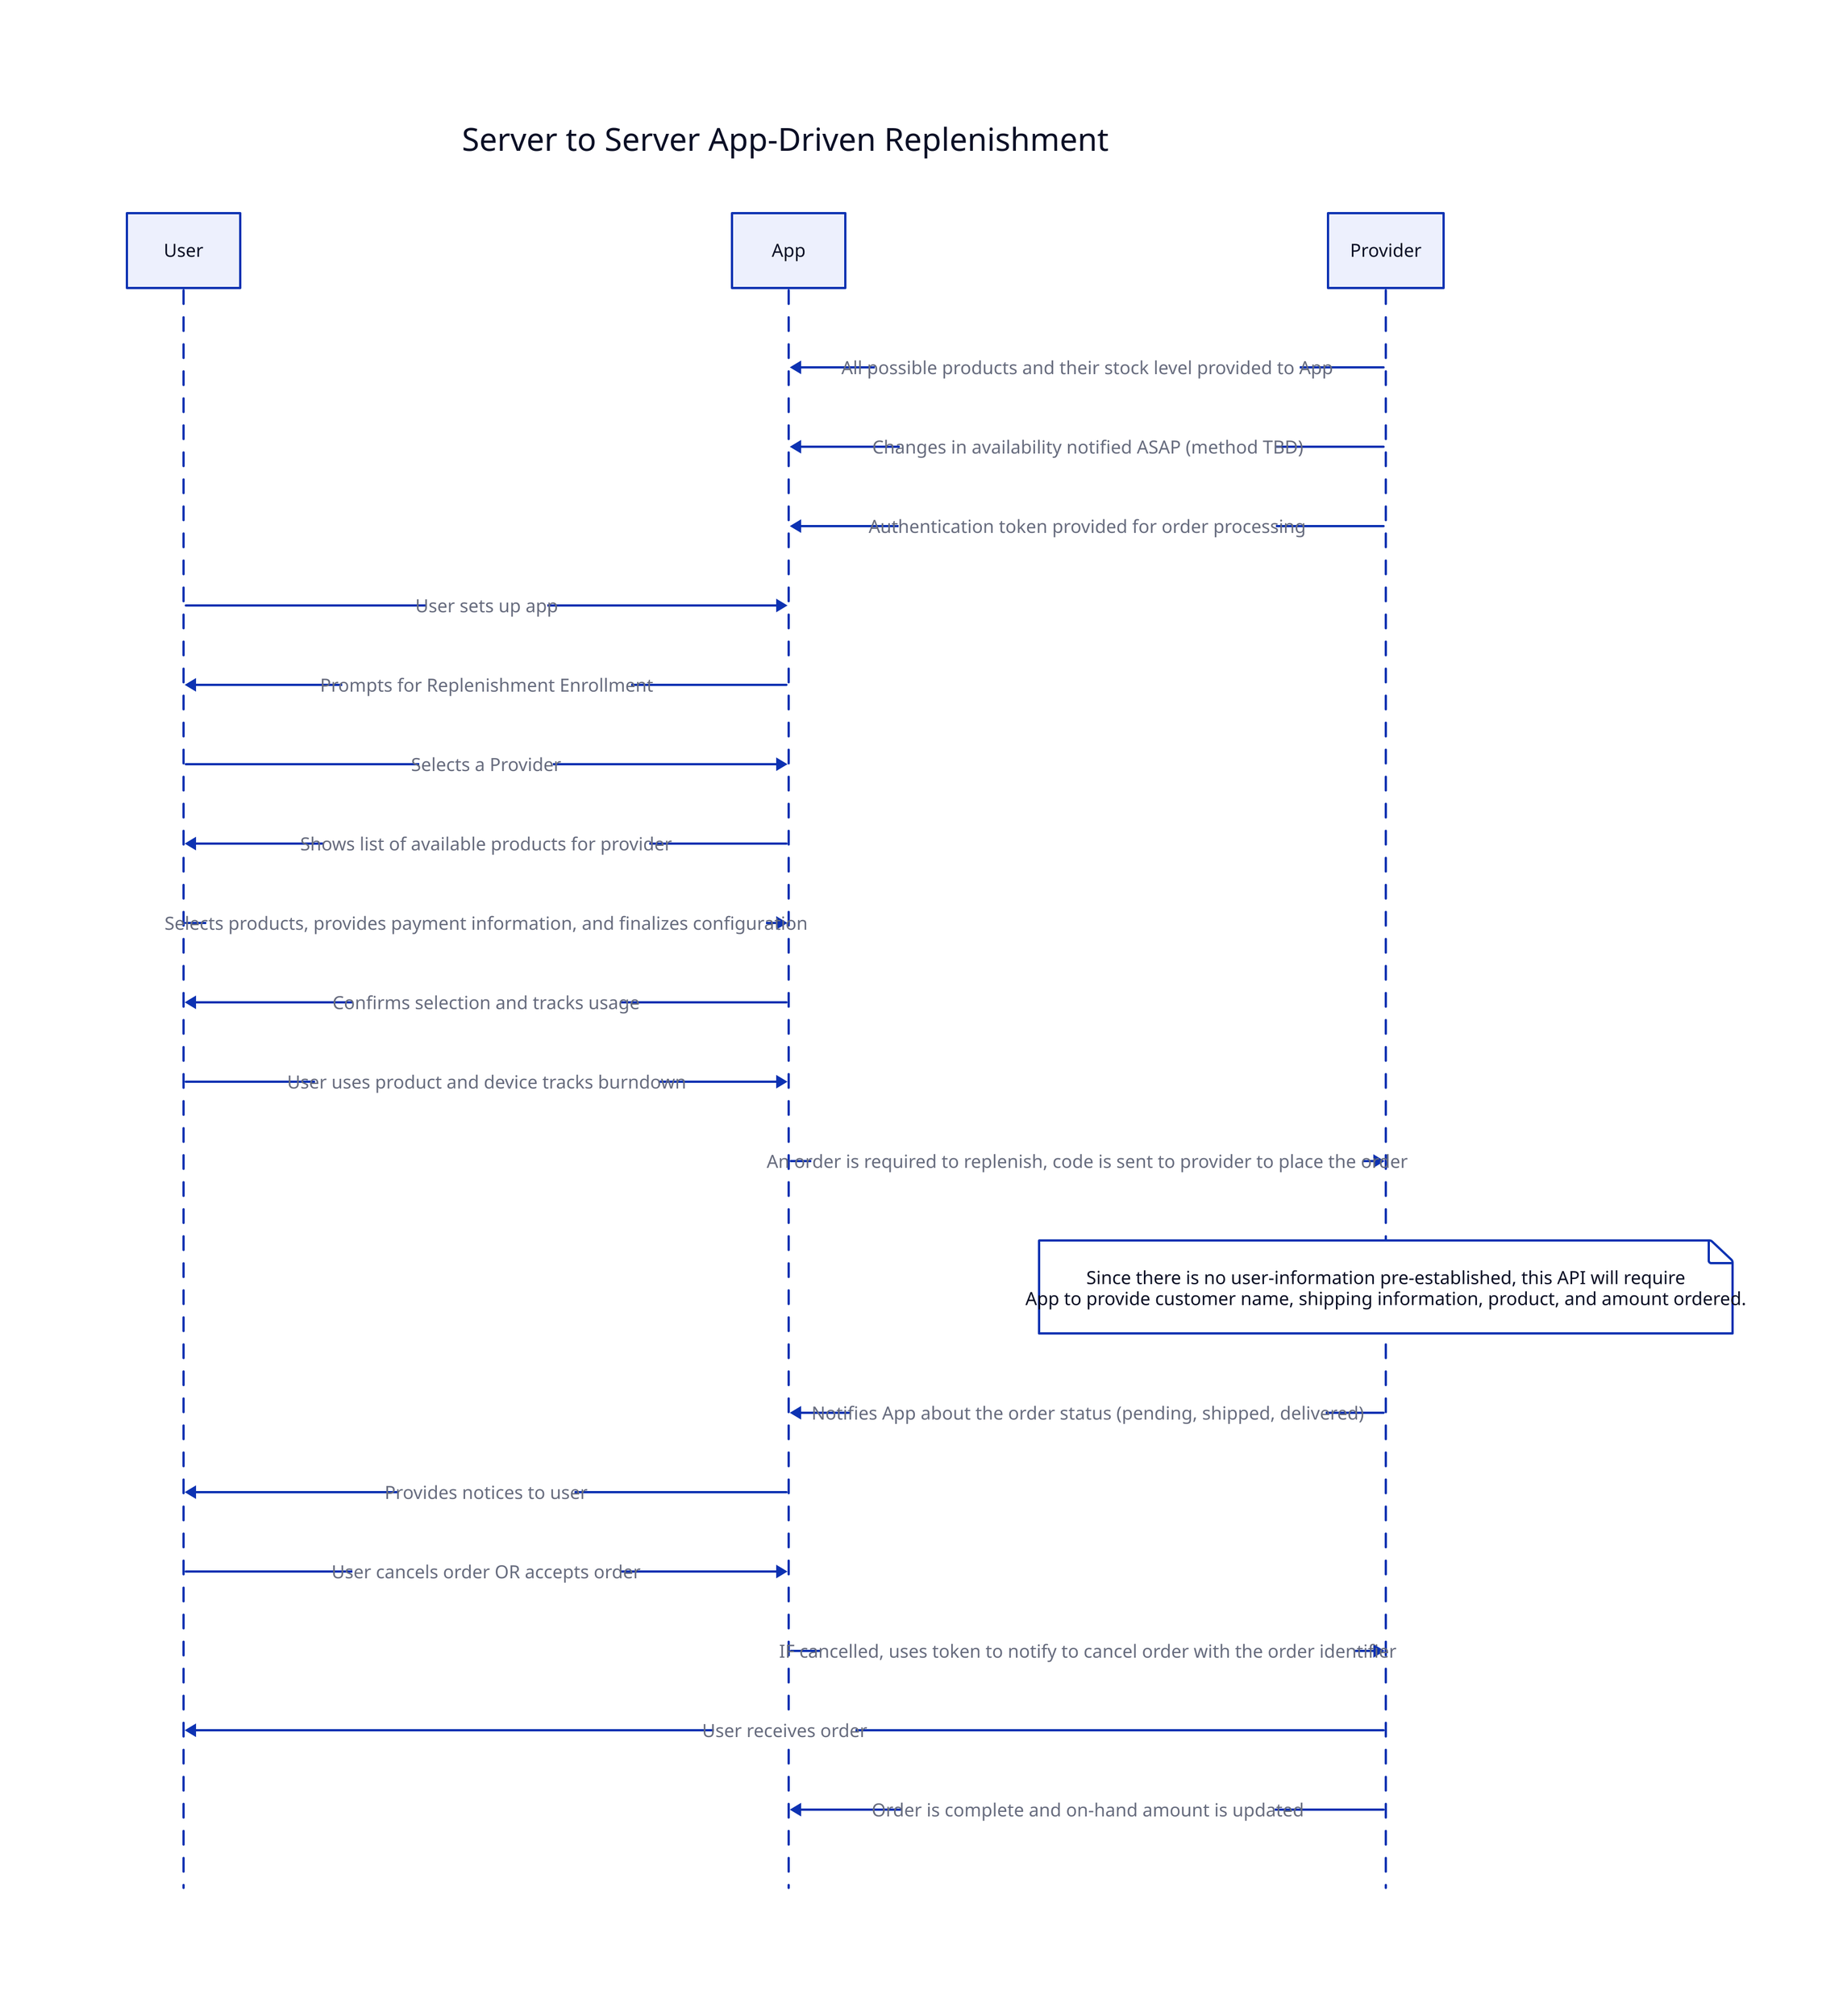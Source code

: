 Server to Server App-Driven Replenishment: {
    shape: sequence_diagram
    User; App; Provider
    Provider -> App:   All possible products and their stock level provided to App
    Provider -> App:   Changes in availability notified ASAP (method TBD)
    Provider -> App:   Authentication token provided for order processing
    User -> App:       User sets up app
    App -> User:       Prompts for Replenishment Enrollment
    User -> App:       Selects a Provider
    App -> User:       Shows list of available products for provider
    User -> App:   Selects products, provides payment information, and finalizes configuration
    App -> User:       Confirms selection and tracks usage
    User -> App:       User uses product and device tracks burndown
    App -> Provider:   An order is required to replenish, code is sent to provider to place the order
    Provider."Since there is no user-information pre-established, this API will require\n App to provide customer name, shipping information, product, and amount ordered."
    Provider -> App: Notifies App about the order status (pending, shipped, delivered)
    App -> User:  Provides notices to user
    User -> App: User cancels order OR accepts order
    App -> Provider: IF cancelled, uses token to notify to cancel order with the order identifier
    Provider -> User: User receives order
    Provider -> App: Order is complete and on-hand amount is updated
}